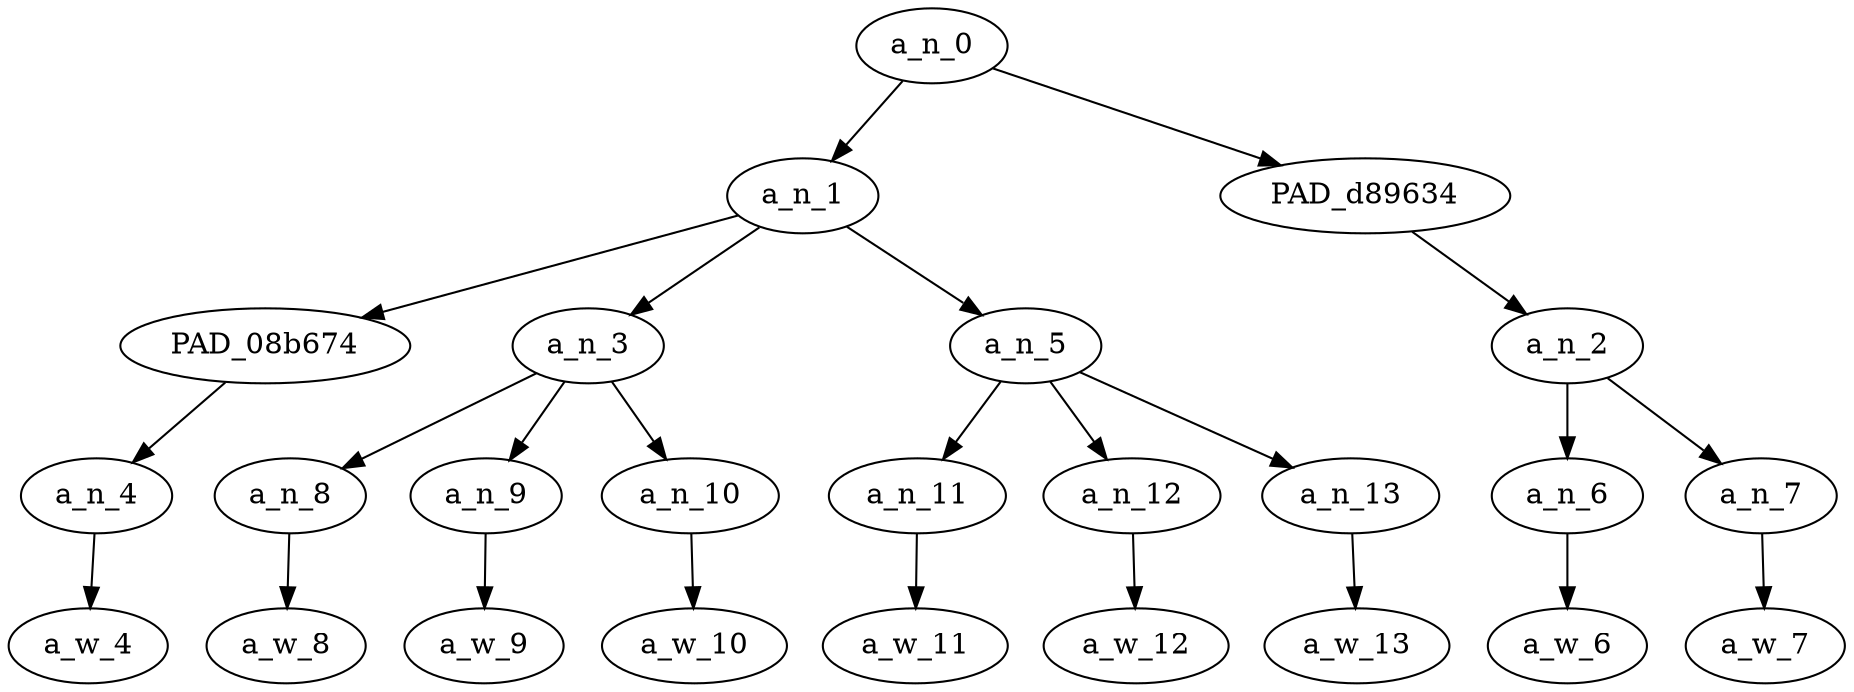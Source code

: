 strict digraph "" {
	a_n_0	[div_dir=1,
		index=0,
		level=4,
		pos="5.25,4!",
		text_span="[0, 1, 2, 3, 4, 5, 6, 7, 8]",
		value=1.00000000];
	a_n_1	[div_dir=1,
		index=0,
		level=3,
		pos="3.0,3!",
		text_span="[0, 1, 2, 3, 4, 5, 6]",
		value=0.87964665];
	a_n_0 -> a_n_1;
	PAD_d89634	[div_dir=1,
		index=1,
		level=3,
		pos="7.5,3!",
		text_span="[7, 8]",
		value=0.11997063];
	a_n_0 -> PAD_d89634;
	PAD_08b674	[div_dir=1,
		index=1,
		level=2,
		pos="3.0,2!",
		text_span="[3]",
		value=0.06959230];
	a_n_1 -> PAD_08b674;
	a_n_3	[div_dir=1,
		index=0,
		level=2,
		pos="1.0,2!",
		text_span="[0, 1, 2]",
		value=0.30904797];
	a_n_1 -> a_n_3;
	a_n_5	[div_dir=1,
		index=2,
		level=2,
		pos="5.0,2!",
		text_span="[4, 5, 6]",
		value=0.50076065];
	a_n_1 -> a_n_5;
	a_n_4	[div_dir=1,
		index=3,
		level=1,
		pos="3.0,1!",
		text_span="[3]",
		value=0.06959230];
	PAD_08b674 -> a_n_4;
	a_w_4	[div_dir=0,
		index=3,
		level=0,
		pos="3,0!",
		text_span="[3]",
		value=and];
	a_n_4 -> a_w_4;
	a_n_8	[div_dir=-1,
		index=0,
		level=1,
		pos="0.0,1!",
		text_span="[0]",
		value=0.09380332];
	a_n_3 -> a_n_8;
	a_n_9	[div_dir=1,
		index=1,
		level=1,
		pos="1.0,1!",
		text_span="[1]",
		value=0.09268399];
	a_n_3 -> a_n_9;
	a_n_10	[div_dir=-1,
		index=2,
		level=1,
		pos="2.0,1!",
		text_span="[2]",
		value=0.12241991];
	a_n_3 -> a_n_10;
	a_w_8	[div_dir=0,
		index=0,
		level=0,
		pos="0,0!",
		text_span="[0]",
		value=fox];
	a_n_8 -> a_w_8;
	a_w_9	[div_dir=0,
		index=1,
		level=0,
		pos="1,0!",
		text_span="[1]",
		value=news];
	a_n_9 -> a_w_9;
	a_w_10	[div_dir=0,
		index=2,
		level=0,
		pos="2,0!",
		text_span="[2]",
		value=terrorists];
	a_n_10 -> a_w_10;
	a_n_11	[div_dir=-1,
		index=4,
		level=1,
		pos="4.0,1!",
		text_span="[4]",
		value=0.24518709];
	a_n_5 -> a_n_11;
	a_n_12	[div_dir=1,
		index=5,
		level=1,
		pos="5.0,1!",
		text_span="[5]",
		value=0.12890257];
	a_n_5 -> a_n_12;
	a_n_13	[div_dir=1,
		index=6,
		level=1,
		pos="6.0,1!",
		text_span="[6]",
		value=0.12661098];
	a_n_5 -> a_n_13;
	a_w_11	[div_dir=0,
		index=4,
		level=0,
		pos="4,0!",
		text_span="[4]",
		value=immigrant];
	a_n_11 -> a_w_11;
	a_w_12	[div_dir=0,
		index=5,
		level=0,
		pos="5,0!",
		text_span="[5]",
		value=criminal];
	a_n_12 -> a_w_12;
	a_w_13	[div_dir=0,
		index=6,
		level=0,
		pos="6,0!",
		text_span="[6]",
		value=gangs];
	a_n_13 -> a_w_13;
	a_n_2	[div_dir=1,
		index=3,
		level=2,
		pos="7.5,2!",
		text_span="[7, 8]",
		value=0.11997063];
	PAD_d89634 -> a_n_2;
	a_n_6	[div_dir=1,
		index=7,
		level=1,
		pos="7.0,1!",
		text_span="[7]",
		value=0.05761740];
	a_n_2 -> a_n_6;
	a_n_7	[div_dir=1,
		index=8,
		level=1,
		pos="8.0,1!",
		text_span="[8]",
		value=0.06200899];
	a_n_2 -> a_n_7;
	a_w_6	[div_dir=0,
		index=7,
		level=0,
		pos="7,0!",
		text_span="[7]",
		value=working];
	a_n_6 -> a_w_6;
	a_w_7	[div_dir=0,
		index=8,
		level=0,
		pos="8,0!",
		text_span="[8]",
		value=together];
	a_n_7 -> a_w_7;
}
